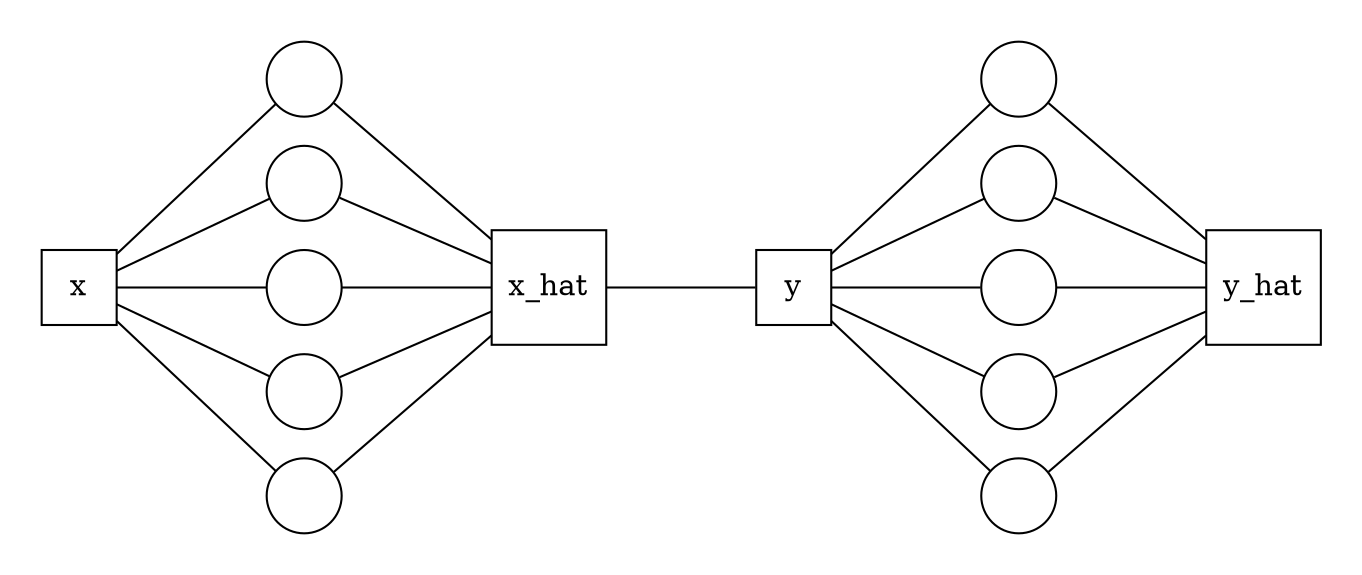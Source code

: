 digraph G {
 
        rankdir=LR;
	    splines=line;
        nodesep=.2;
        ranksep=1;
        
        node [label=""];
        edge [arrowhead=none];
        
	subgraph cluster_0 {
		color=white;
		node [label="x", style=solid, shape=square];
		in;
	}

    subgraph cluster_1 {
		color=white;
        node [style=solid, shape=circle];
		x1 x2 x3 x4 x5;
	}

	subgraph cluster_2 {
		color=white;
		node [label="x_hat", style=solid, shape=square];
		decode;
	}
	
	subgraph cluster_3 {
		color=white;
		node [label="y", style=solid, shape=square];
		encode;
	}
 
	subgraph cluster_4 {
		color=white;
        node [style=solid, shape=circle];
		y1 y2 y3 y4 y5;
	}

 	subgraph cluster_5 {
		color=white;
		node [label="y_hat", style=solid, shape=square];
		out;
	}
	
        in -> x1
        in -> x2
        in -> x3
        in -> x4
        in -> x5

        x1 -> decode
        x2 -> decode
        x3 -> decode
        x4 -> decode
        x5 -> decode 
 
        #x5 [xlabel="a", pos="-1.0,1.0"]
 
        decode -> encode
 
        encode -> y1
        encode -> y2
        encode -> y3
        encode -> y4
        encode -> y5
 
        y1 -> out
        y2 -> out
        y3 -> out
        y4 -> out
        y5 -> out
 
}
